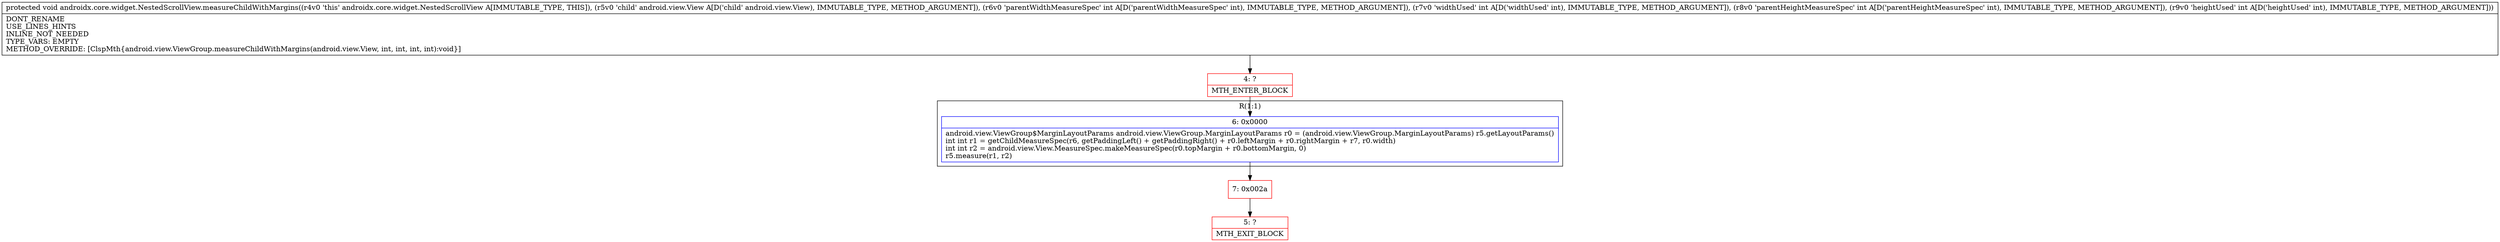 digraph "CFG forandroidx.core.widget.NestedScrollView.measureChildWithMargins(Landroid\/view\/View;IIII)V" {
subgraph cluster_Region_1979182832 {
label = "R(1:1)";
node [shape=record,color=blue];
Node_6 [shape=record,label="{6\:\ 0x0000|android.view.ViewGroup$MarginLayoutParams android.view.ViewGroup.MarginLayoutParams r0 = (android.view.ViewGroup.MarginLayoutParams) r5.getLayoutParams()\lint int r1 = getChildMeasureSpec(r6, getPaddingLeft() + getPaddingRight() + r0.leftMargin + r0.rightMargin + r7, r0.width)\lint int r2 = android.view.View.MeasureSpec.makeMeasureSpec(r0.topMargin + r0.bottomMargin, 0)\lr5.measure(r1, r2)\l}"];
}
Node_4 [shape=record,color=red,label="{4\:\ ?|MTH_ENTER_BLOCK\l}"];
Node_7 [shape=record,color=red,label="{7\:\ 0x002a}"];
Node_5 [shape=record,color=red,label="{5\:\ ?|MTH_EXIT_BLOCK\l}"];
MethodNode[shape=record,label="{protected void androidx.core.widget.NestedScrollView.measureChildWithMargins((r4v0 'this' androidx.core.widget.NestedScrollView A[IMMUTABLE_TYPE, THIS]), (r5v0 'child' android.view.View A[D('child' android.view.View), IMMUTABLE_TYPE, METHOD_ARGUMENT]), (r6v0 'parentWidthMeasureSpec' int A[D('parentWidthMeasureSpec' int), IMMUTABLE_TYPE, METHOD_ARGUMENT]), (r7v0 'widthUsed' int A[D('widthUsed' int), IMMUTABLE_TYPE, METHOD_ARGUMENT]), (r8v0 'parentHeightMeasureSpec' int A[D('parentHeightMeasureSpec' int), IMMUTABLE_TYPE, METHOD_ARGUMENT]), (r9v0 'heightUsed' int A[D('heightUsed' int), IMMUTABLE_TYPE, METHOD_ARGUMENT]))  | DONT_RENAME\lUSE_LINES_HINTS\lINLINE_NOT_NEEDED\lTYPE_VARS: EMPTY\lMETHOD_OVERRIDE: [ClspMth\{android.view.ViewGroup.measureChildWithMargins(android.view.View, int, int, int, int):void\}]\l}"];
MethodNode -> Node_4;Node_6 -> Node_7;
Node_4 -> Node_6;
Node_7 -> Node_5;
}

